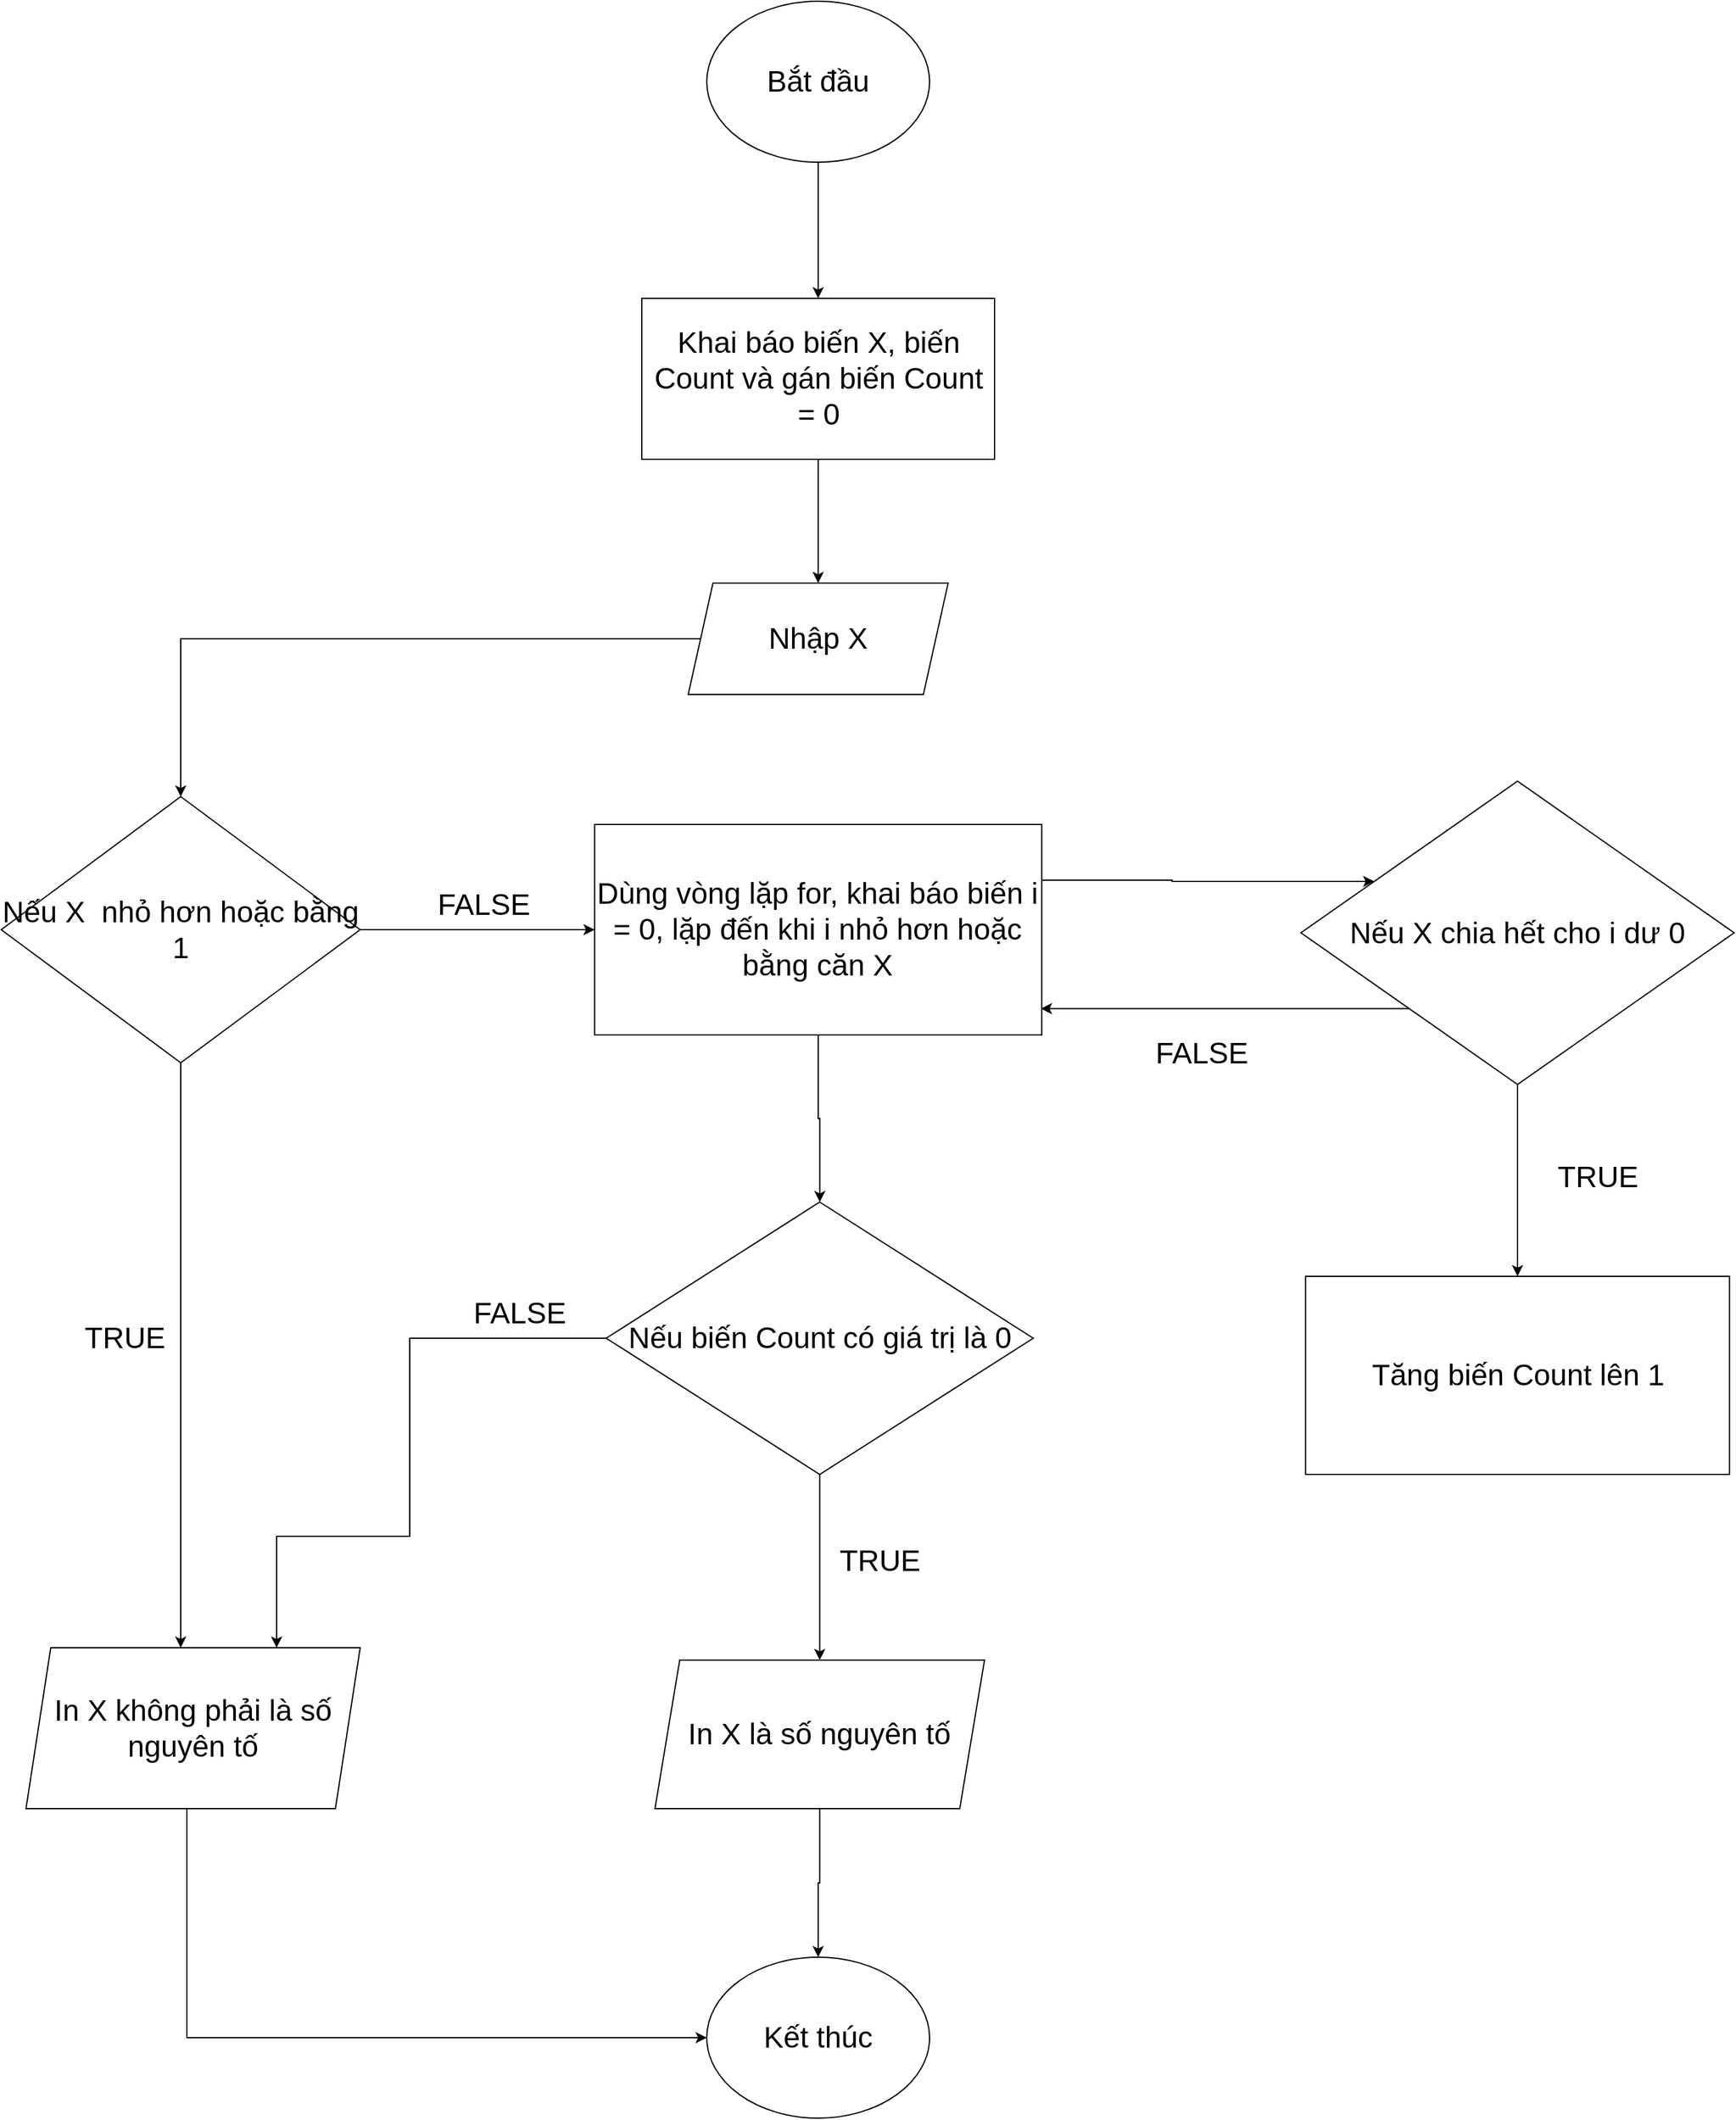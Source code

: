 <mxfile version="24.7.17">
  <diagram name="Page-1" id="C9lZvIP9pW5uWvlMifLZ">
    <mxGraphModel dx="1509" dy="880" grid="1" gridSize="10" guides="1" tooltips="1" connect="1" arrows="1" fold="1" page="1" pageScale="1" pageWidth="3300" pageHeight="4681" math="0" shadow="0">
      <root>
        <mxCell id="0" />
        <mxCell id="1" parent="0" />
        <mxCell id="CixBNzFHCBHnXeRrfH5r-7" value="" style="edgeStyle=orthogonalEdgeStyle;rounded=0;orthogonalLoop=1;jettySize=auto;html=1;" edge="1" parent="1" source="CixBNzFHCBHnXeRrfH5r-1" target="CixBNzFHCBHnXeRrfH5r-3">
          <mxGeometry relative="1" as="geometry" />
        </mxCell>
        <mxCell id="CixBNzFHCBHnXeRrfH5r-1" value="&lt;font style=&quot;font-size: 24px;&quot;&gt;Bắt đầu&lt;/font&gt;" style="ellipse;whiteSpace=wrap;html=1;" vertex="1" parent="1">
          <mxGeometry x="660" y="60" width="180" height="130" as="geometry" />
        </mxCell>
        <mxCell id="CixBNzFHCBHnXeRrfH5r-8" value="" style="edgeStyle=orthogonalEdgeStyle;rounded=0;orthogonalLoop=1;jettySize=auto;html=1;" edge="1" parent="1" source="CixBNzFHCBHnXeRrfH5r-3" target="CixBNzFHCBHnXeRrfH5r-4">
          <mxGeometry relative="1" as="geometry" />
        </mxCell>
        <mxCell id="CixBNzFHCBHnXeRrfH5r-3" value="&lt;font style=&quot;font-size: 24px;&quot;&gt;Khai báo biến X, biến Count và gán biến Count = 0&lt;/font&gt;" style="rounded=0;whiteSpace=wrap;html=1;" vertex="1" parent="1">
          <mxGeometry x="607.5" y="300" width="285" height="130" as="geometry" />
        </mxCell>
        <mxCell id="CixBNzFHCBHnXeRrfH5r-17" style="edgeStyle=orthogonalEdgeStyle;rounded=0;orthogonalLoop=1;jettySize=auto;html=1;entryX=0.5;entryY=0;entryDx=0;entryDy=0;" edge="1" parent="1" source="CixBNzFHCBHnXeRrfH5r-4" target="CixBNzFHCBHnXeRrfH5r-16">
          <mxGeometry relative="1" as="geometry" />
        </mxCell>
        <mxCell id="CixBNzFHCBHnXeRrfH5r-4" value="&lt;font style=&quot;font-size: 24px;&quot;&gt;&lt;font style=&quot;&quot;&gt;Nhập &lt;/font&gt;X&lt;/font&gt;" style="shape=parallelogram;perimeter=parallelogramPerimeter;whiteSpace=wrap;html=1;fixedSize=1;" vertex="1" parent="1">
          <mxGeometry x="645" y="530" width="210" height="90" as="geometry" />
        </mxCell>
        <mxCell id="CixBNzFHCBHnXeRrfH5r-10" style="edgeStyle=orthogonalEdgeStyle;rounded=0;orthogonalLoop=1;jettySize=auto;html=1;" edge="1" parent="1" source="CixBNzFHCBHnXeRrfH5r-5" target="CixBNzFHCBHnXeRrfH5r-6">
          <mxGeometry relative="1" as="geometry" />
        </mxCell>
        <mxCell id="CixBNzFHCBHnXeRrfH5r-32" style="edgeStyle=orthogonalEdgeStyle;rounded=0;orthogonalLoop=1;jettySize=auto;html=1;" edge="1" parent="1" target="CixBNzFHCBHnXeRrfH5r-23">
          <mxGeometry relative="1" as="geometry">
            <mxPoint x="930.63" y="770" as="sourcePoint" />
            <mxPoint x="1143.571" y="770" as="targetPoint" />
            <Array as="points">
              <mxPoint x="1036" y="771" />
            </Array>
          </mxGeometry>
        </mxCell>
        <mxCell id="CixBNzFHCBHnXeRrfH5r-5" value="&lt;font style=&quot;font-size: 24px;&quot;&gt;Dùng vòng lặp for, khai báo biến i = 0, lặp đến khi i nhỏ hơn hoặc bằng căn X&lt;/font&gt;" style="rounded=0;whiteSpace=wrap;html=1;" vertex="1" parent="1">
          <mxGeometry x="569.38" y="725" width="361.25" height="170" as="geometry" />
        </mxCell>
        <mxCell id="CixBNzFHCBHnXeRrfH5r-13" value="" style="edgeStyle=orthogonalEdgeStyle;rounded=0;orthogonalLoop=1;jettySize=auto;html=1;entryX=0.5;entryY=0;entryDx=0;entryDy=0;" edge="1" parent="1" source="CixBNzFHCBHnXeRrfH5r-6" target="CixBNzFHCBHnXeRrfH5r-11">
          <mxGeometry relative="1" as="geometry">
            <mxPoint x="750" y="1360" as="targetPoint" />
          </mxGeometry>
        </mxCell>
        <mxCell id="CixBNzFHCBHnXeRrfH5r-37" style="edgeStyle=orthogonalEdgeStyle;rounded=0;orthogonalLoop=1;jettySize=auto;html=1;exitX=0;exitY=0.5;exitDx=0;exitDy=0;entryX=0.75;entryY=0;entryDx=0;entryDy=0;" edge="1" parent="1" source="CixBNzFHCBHnXeRrfH5r-6" target="CixBNzFHCBHnXeRrfH5r-18">
          <mxGeometry relative="1" as="geometry">
            <mxPoint x="510" y="1470" as="targetPoint" />
            <Array as="points">
              <mxPoint x="420" y="1140" />
              <mxPoint x="420" y="1300" />
              <mxPoint x="312" y="1300" />
            </Array>
          </mxGeometry>
        </mxCell>
        <mxCell id="CixBNzFHCBHnXeRrfH5r-6" value="&lt;font style=&quot;font-size: 24px;&quot;&gt;Nếu biến Count có giá trị là 0&lt;/font&gt;" style="rhombus;whiteSpace=wrap;html=1;" vertex="1" parent="1">
          <mxGeometry x="578.75" y="1030" width="345" height="220" as="geometry" />
        </mxCell>
        <mxCell id="CixBNzFHCBHnXeRrfH5r-15" style="edgeStyle=orthogonalEdgeStyle;rounded=0;orthogonalLoop=1;jettySize=auto;html=1;entryX=0.5;entryY=0;entryDx=0;entryDy=0;" edge="1" parent="1" source="CixBNzFHCBHnXeRrfH5r-11" target="CixBNzFHCBHnXeRrfH5r-14">
          <mxGeometry relative="1" as="geometry" />
        </mxCell>
        <mxCell id="CixBNzFHCBHnXeRrfH5r-11" value="&lt;font style=&quot;font-size: 24px;&quot;&gt;In X là số nguyên tố&lt;/font&gt;" style="shape=parallelogram;perimeter=parallelogramPerimeter;whiteSpace=wrap;html=1;fixedSize=1;" vertex="1" parent="1">
          <mxGeometry x="618.13" y="1400" width="266.25" height="120" as="geometry" />
        </mxCell>
        <mxCell id="CixBNzFHCBHnXeRrfH5r-14" value="&lt;font style=&quot;font-size: 24px;&quot;&gt;Kết thúc&lt;/font&gt;" style="ellipse;whiteSpace=wrap;html=1;" vertex="1" parent="1">
          <mxGeometry x="660" y="1640" width="180" height="130" as="geometry" />
        </mxCell>
        <mxCell id="CixBNzFHCBHnXeRrfH5r-36" style="edgeStyle=orthogonalEdgeStyle;rounded=0;orthogonalLoop=1;jettySize=auto;html=1;" edge="1" parent="1" source="CixBNzFHCBHnXeRrfH5r-16">
          <mxGeometry relative="1" as="geometry">
            <mxPoint x="235" y="1390" as="targetPoint" />
          </mxGeometry>
        </mxCell>
        <mxCell id="CixBNzFHCBHnXeRrfH5r-41" style="edgeStyle=orthogonalEdgeStyle;rounded=0;orthogonalLoop=1;jettySize=auto;html=1;exitX=1;exitY=0.5;exitDx=0;exitDy=0;entryX=0;entryY=0.5;entryDx=0;entryDy=0;" edge="1" parent="1" source="CixBNzFHCBHnXeRrfH5r-16" target="CixBNzFHCBHnXeRrfH5r-5">
          <mxGeometry relative="1" as="geometry" />
        </mxCell>
        <mxCell id="CixBNzFHCBHnXeRrfH5r-16" value="&lt;font style=&quot;font-size: 24px;&quot;&gt;Nếu X&amp;nbsp; nhỏ hơn hoặc bằng 1&lt;/font&gt;" style="rhombus;whiteSpace=wrap;html=1;" vertex="1" parent="1">
          <mxGeometry x="90" y="702.5" width="290" height="215" as="geometry" />
        </mxCell>
        <mxCell id="CixBNzFHCBHnXeRrfH5r-20" style="edgeStyle=orthogonalEdgeStyle;rounded=0;orthogonalLoop=1;jettySize=auto;html=1;entryX=0;entryY=0.5;entryDx=0;entryDy=0;" edge="1" parent="1" source="CixBNzFHCBHnXeRrfH5r-18" target="CixBNzFHCBHnXeRrfH5r-14">
          <mxGeometry relative="1" as="geometry">
            <Array as="points">
              <mxPoint x="240" y="1705" />
            </Array>
          </mxGeometry>
        </mxCell>
        <mxCell id="CixBNzFHCBHnXeRrfH5r-18" value="&lt;font style=&quot;font-size: 24px;&quot;&gt;In X không phải là số nguyên tố&lt;/font&gt;" style="shape=parallelogram;perimeter=parallelogramPerimeter;whiteSpace=wrap;html=1;fixedSize=1;" vertex="1" parent="1">
          <mxGeometry x="110" y="1390" width="270" height="130" as="geometry" />
        </mxCell>
        <mxCell id="CixBNzFHCBHnXeRrfH5r-26" style="edgeStyle=orthogonalEdgeStyle;rounded=0;orthogonalLoop=1;jettySize=auto;html=1;" edge="1" parent="1" source="CixBNzFHCBHnXeRrfH5r-23">
          <mxGeometry relative="1" as="geometry">
            <mxPoint x="1315.0" y="1090" as="targetPoint" />
          </mxGeometry>
        </mxCell>
        <mxCell id="CixBNzFHCBHnXeRrfH5r-23" value="&lt;font style=&quot;font-size: 24px;&quot;&gt;Nếu X chia hết cho i dư 0&lt;/font&gt;" style="rhombus;whiteSpace=wrap;html=1;" vertex="1" parent="1">
          <mxGeometry x="1140" y="690" width="350" height="245" as="geometry" />
        </mxCell>
        <mxCell id="CixBNzFHCBHnXeRrfH5r-25" value="&lt;font style=&quot;font-size: 24px;&quot;&gt;Tăng biến Count lên 1&lt;/font&gt;" style="rounded=0;whiteSpace=wrap;html=1;" vertex="1" parent="1">
          <mxGeometry x="1143.75" y="1090" width="342.5" height="160" as="geometry" />
        </mxCell>
        <mxCell id="CixBNzFHCBHnXeRrfH5r-30" value="&lt;font style=&quot;font-size: 24px;&quot;&gt;TRUE&lt;/font&gt;" style="text;html=1;align=center;verticalAlign=middle;whiteSpace=wrap;rounded=0;" vertex="1" parent="1">
          <mxGeometry x="1310" y="980" width="140" height="60" as="geometry" />
        </mxCell>
        <mxCell id="CixBNzFHCBHnXeRrfH5r-34" style="edgeStyle=orthogonalEdgeStyle;rounded=0;orthogonalLoop=1;jettySize=auto;html=1;exitX=0;exitY=1;exitDx=0;exitDy=0;entryX=0.998;entryY=0.875;entryDx=0;entryDy=0;entryPerimeter=0;" edge="1" parent="1" source="CixBNzFHCBHnXeRrfH5r-23" target="CixBNzFHCBHnXeRrfH5r-5">
          <mxGeometry relative="1" as="geometry" />
        </mxCell>
        <mxCell id="CixBNzFHCBHnXeRrfH5r-35" value="&lt;font style=&quot;font-size: 24px;&quot;&gt;FALSE&lt;/font&gt;" style="text;html=1;align=center;verticalAlign=middle;whiteSpace=wrap;rounded=0;" vertex="1" parent="1">
          <mxGeometry x="990" y="880" width="140" height="60" as="geometry" />
        </mxCell>
        <mxCell id="CixBNzFHCBHnXeRrfH5r-38" value="&lt;font style=&quot;font-size: 24px;&quot;&gt;FALSE&lt;/font&gt;" style="text;html=1;align=center;verticalAlign=middle;whiteSpace=wrap;rounded=0;" vertex="1" parent="1">
          <mxGeometry x="438.75" y="1090" width="140" height="60" as="geometry" />
        </mxCell>
        <mxCell id="CixBNzFHCBHnXeRrfH5r-39" value="&lt;font style=&quot;font-size: 24px;&quot;&gt;TRUE&lt;/font&gt;" style="text;html=1;align=center;verticalAlign=middle;whiteSpace=wrap;rounded=0;" vertex="1" parent="1">
          <mxGeometry x="730" y="1290" width="140" height="60" as="geometry" />
        </mxCell>
        <mxCell id="CixBNzFHCBHnXeRrfH5r-40" value="&lt;font style=&quot;font-size: 24px;&quot;&gt;TRUE&lt;/font&gt;" style="text;html=1;align=center;verticalAlign=middle;whiteSpace=wrap;rounded=0;" vertex="1" parent="1">
          <mxGeometry x="120" y="1110" width="140" height="60" as="geometry" />
        </mxCell>
        <mxCell id="CixBNzFHCBHnXeRrfH5r-42" value="&lt;font style=&quot;font-size: 24px;&quot;&gt;FALSE&lt;/font&gt;" style="text;html=1;align=center;verticalAlign=middle;whiteSpace=wrap;rounded=0;" vertex="1" parent="1">
          <mxGeometry x="410" y="760" width="140" height="60" as="geometry" />
        </mxCell>
      </root>
    </mxGraphModel>
  </diagram>
</mxfile>
